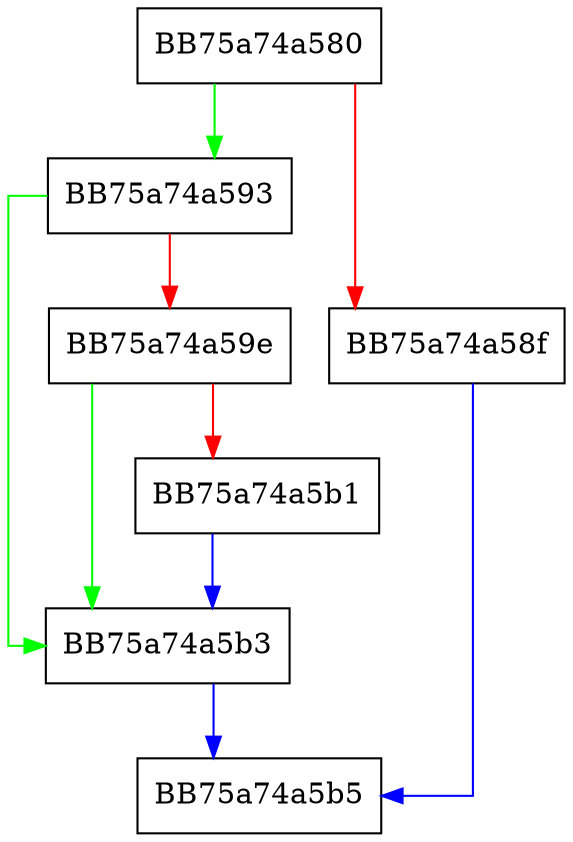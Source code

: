 digraph declare {
  node [shape="box"];
  graph [splines=ortho];
  BB75a74a580 -> BB75a74a593 [color="green"];
  BB75a74a580 -> BB75a74a58f [color="red"];
  BB75a74a58f -> BB75a74a5b5 [color="blue"];
  BB75a74a593 -> BB75a74a5b3 [color="green"];
  BB75a74a593 -> BB75a74a59e [color="red"];
  BB75a74a59e -> BB75a74a5b3 [color="green"];
  BB75a74a59e -> BB75a74a5b1 [color="red"];
  BB75a74a5b1 -> BB75a74a5b3 [color="blue"];
  BB75a74a5b3 -> BB75a74a5b5 [color="blue"];
}